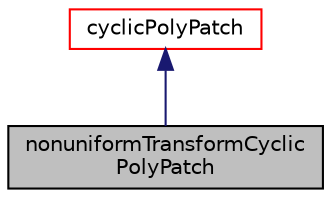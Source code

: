 digraph "nonuniformTransformCyclicPolyPatch"
{
  bgcolor="transparent";
  edge [fontname="Helvetica",fontsize="10",labelfontname="Helvetica",labelfontsize="10"];
  node [fontname="Helvetica",fontsize="10",shape=record];
  Node8 [label="nonuniformTransformCyclic\lPolyPatch",height=0.2,width=0.4,color="black", fillcolor="grey75", style="filled", fontcolor="black"];
  Node9 -> Node8 [dir="back",color="midnightblue",fontsize="10",style="solid",fontname="Helvetica"];
  Node9 [label="cyclicPolyPatch",height=0.2,width=0.4,color="red",URL="$a28589.html",tooltip="Cyclic plane patch. "];
}
